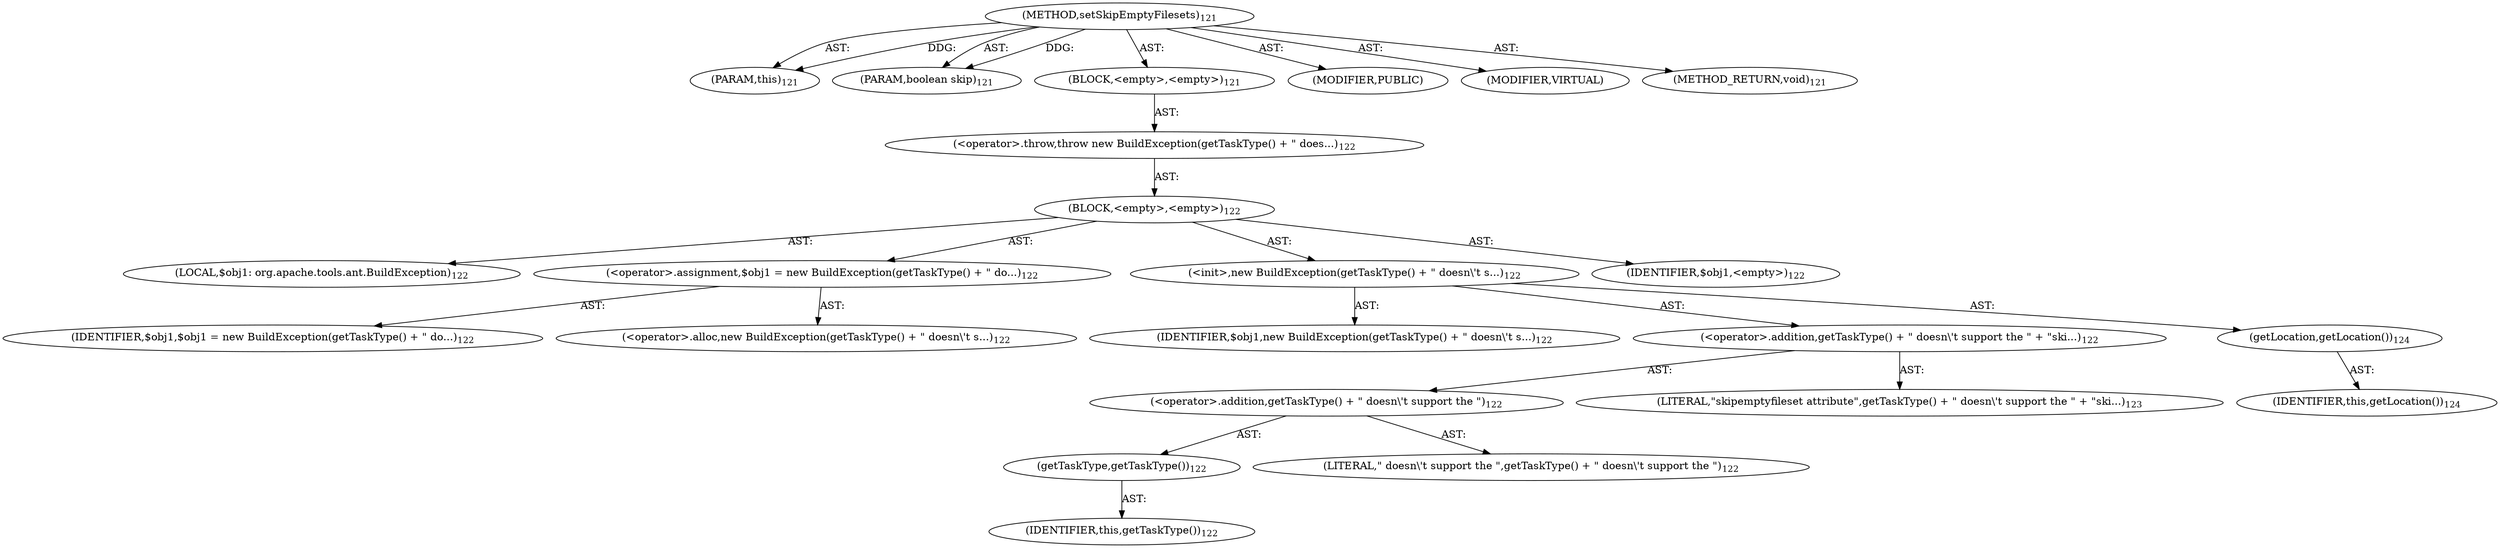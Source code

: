 digraph "setSkipEmptyFilesets" {  
"111669149699" [label = <(METHOD,setSkipEmptyFilesets)<SUB>121</SUB>> ]
"115964116994" [label = <(PARAM,this)<SUB>121</SUB>> ]
"115964116999" [label = <(PARAM,boolean skip)<SUB>121</SUB>> ]
"25769803780" [label = <(BLOCK,&lt;empty&gt;,&lt;empty&gt;)<SUB>121</SUB>> ]
"30064771086" [label = <(&lt;operator&gt;.throw,throw new BuildException(getTaskType() + &quot; does...)<SUB>122</SUB>> ]
"25769803781" [label = <(BLOCK,&lt;empty&gt;,&lt;empty&gt;)<SUB>122</SUB>> ]
"94489280514" [label = <(LOCAL,$obj1: org.apache.tools.ant.BuildException)<SUB>122</SUB>> ]
"30064771087" [label = <(&lt;operator&gt;.assignment,$obj1 = new BuildException(getTaskType() + &quot; do...)<SUB>122</SUB>> ]
"68719476753" [label = <(IDENTIFIER,$obj1,$obj1 = new BuildException(getTaskType() + &quot; do...)<SUB>122</SUB>> ]
"30064771088" [label = <(&lt;operator&gt;.alloc,new BuildException(getTaskType() + &quot; doesn\'t s...)<SUB>122</SUB>> ]
"30064771089" [label = <(&lt;init&gt;,new BuildException(getTaskType() + &quot; doesn\'t s...)<SUB>122</SUB>> ]
"68719476754" [label = <(IDENTIFIER,$obj1,new BuildException(getTaskType() + &quot; doesn\'t s...)<SUB>122</SUB>> ]
"30064771090" [label = <(&lt;operator&gt;.addition,getTaskType() + &quot; doesn\'t support the &quot; + &quot;ski...)<SUB>122</SUB>> ]
"30064771091" [label = <(&lt;operator&gt;.addition,getTaskType() + &quot; doesn\'t support the &quot;)<SUB>122</SUB>> ]
"30064771092" [label = <(getTaskType,getTaskType())<SUB>122</SUB>> ]
"68719476739" [label = <(IDENTIFIER,this,getTaskType())<SUB>122</SUB>> ]
"90194313219" [label = <(LITERAL,&quot; doesn\'t support the &quot;,getTaskType() + &quot; doesn\'t support the &quot;)<SUB>122</SUB>> ]
"90194313220" [label = <(LITERAL,&quot;skipemptyfileset attribute&quot;,getTaskType() + &quot; doesn\'t support the &quot; + &quot;ski...)<SUB>123</SUB>> ]
"30064771093" [label = <(getLocation,getLocation())<SUB>124</SUB>> ]
"68719476740" [label = <(IDENTIFIER,this,getLocation())<SUB>124</SUB>> ]
"68719476755" [label = <(IDENTIFIER,$obj1,&lt;empty&gt;)<SUB>122</SUB>> ]
"133143986182" [label = <(MODIFIER,PUBLIC)> ]
"133143986183" [label = <(MODIFIER,VIRTUAL)> ]
"128849018883" [label = <(METHOD_RETURN,void)<SUB>121</SUB>> ]
  "111669149699" -> "115964116994"  [ label = "AST: "] 
  "111669149699" -> "115964116999"  [ label = "AST: "] 
  "111669149699" -> "25769803780"  [ label = "AST: "] 
  "111669149699" -> "133143986182"  [ label = "AST: "] 
  "111669149699" -> "133143986183"  [ label = "AST: "] 
  "111669149699" -> "128849018883"  [ label = "AST: "] 
  "25769803780" -> "30064771086"  [ label = "AST: "] 
  "30064771086" -> "25769803781"  [ label = "AST: "] 
  "25769803781" -> "94489280514"  [ label = "AST: "] 
  "25769803781" -> "30064771087"  [ label = "AST: "] 
  "25769803781" -> "30064771089"  [ label = "AST: "] 
  "25769803781" -> "68719476755"  [ label = "AST: "] 
  "30064771087" -> "68719476753"  [ label = "AST: "] 
  "30064771087" -> "30064771088"  [ label = "AST: "] 
  "30064771089" -> "68719476754"  [ label = "AST: "] 
  "30064771089" -> "30064771090"  [ label = "AST: "] 
  "30064771089" -> "30064771093"  [ label = "AST: "] 
  "30064771090" -> "30064771091"  [ label = "AST: "] 
  "30064771090" -> "90194313220"  [ label = "AST: "] 
  "30064771091" -> "30064771092"  [ label = "AST: "] 
  "30064771091" -> "90194313219"  [ label = "AST: "] 
  "30064771092" -> "68719476739"  [ label = "AST: "] 
  "30064771093" -> "68719476740"  [ label = "AST: "] 
  "111669149699" -> "115964116994"  [ label = "DDG: "] 
  "111669149699" -> "115964116999"  [ label = "DDG: "] 
}
